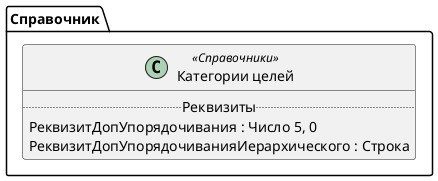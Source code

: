 ﻿@startuml КатегорииЦелей
'!include templates.wsd
'..\include templates.wsd
class Справочник.КатегорииЦелей as "Категории целей" <<Справочники>>
{
..Реквизиты..
РеквизитДопУпорядочивания : Число 5, 0
РеквизитДопУпорядочиванияИерархического : Строка
}
@enduml
